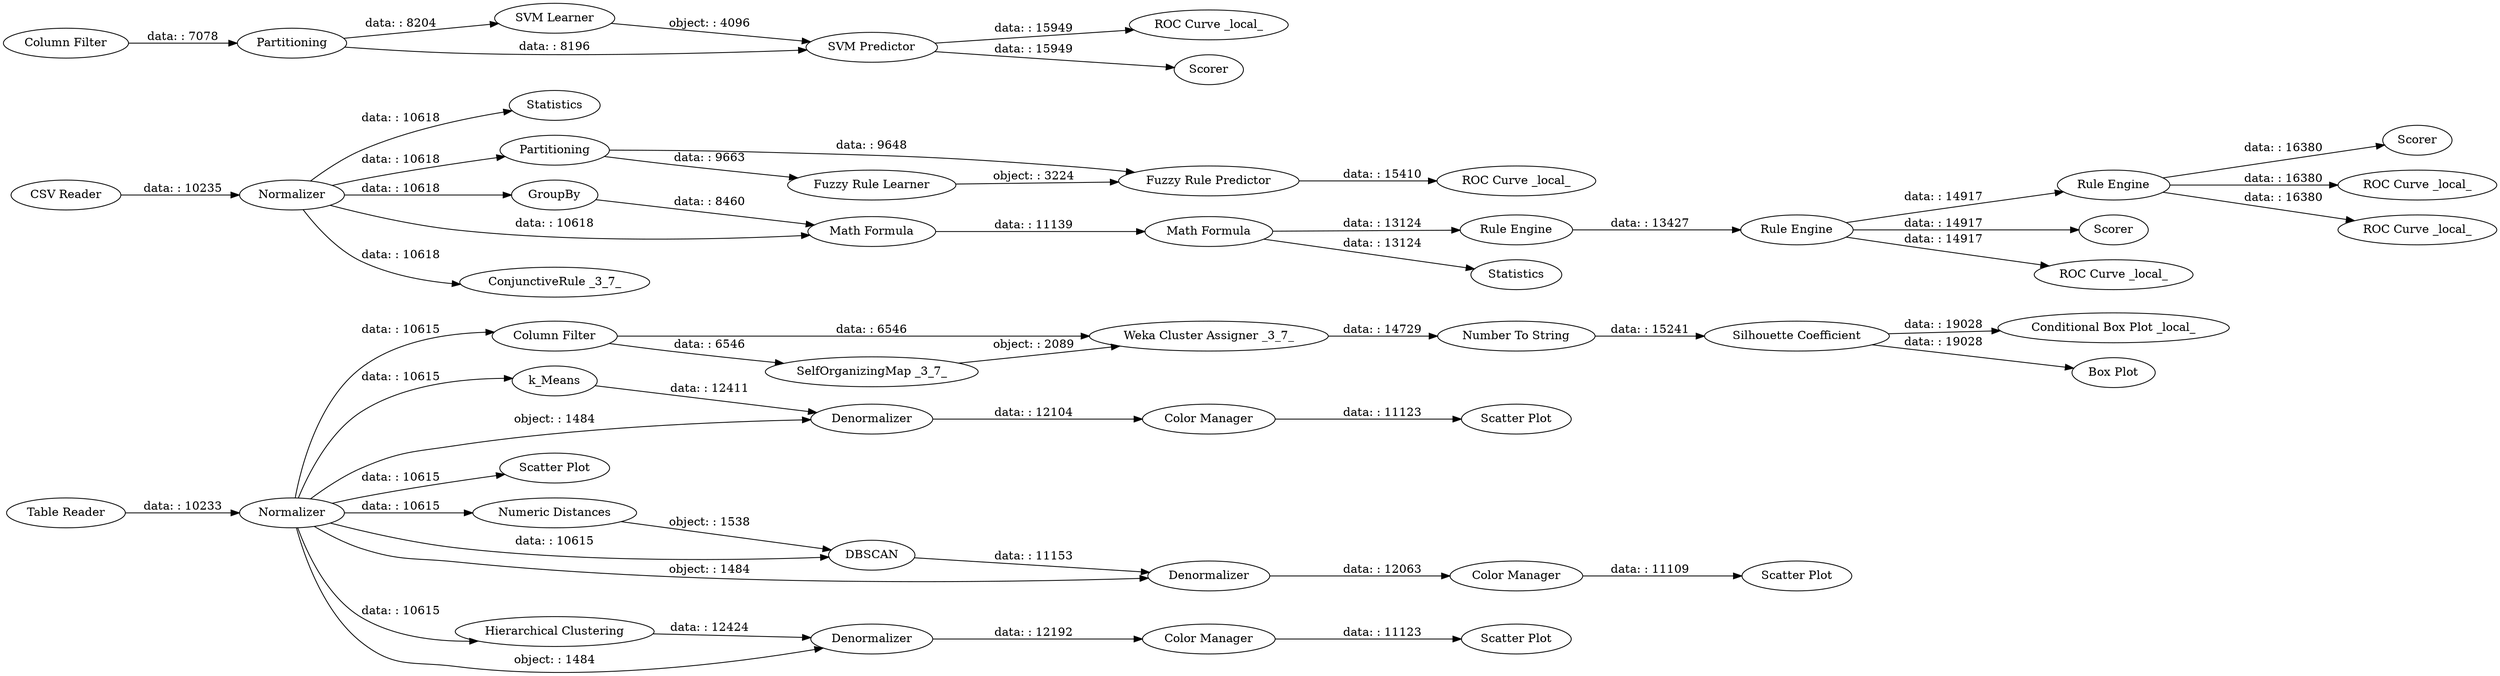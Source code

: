 digraph {
	"-4544162110150353548_141" [label=Denormalizer]
	"-4544162110150353548_147" [label="Scatter Plot"]
	"9112653502459925013_170" [label=Statistics]
	"4866324888140529717_843" [label="Conditional Box Plot _local_"]
	"4866324888140529717_841" [label="Silhouette Coefficient"]
	"-4544162110150353548_1" [label="Table Reader"]
	"-7991616160600421959_176" [label=Scorer]
	"8272131876780158195_156" [label=Normalizer]
	"-6029795397411624803_163" [label=Partitioning]
	"9112653502459925013_164" [label="ROC Curve _local_"]
	"-4544162110150353548_152" [label="Numeric Distances"]
	"-4544162110150353548_155" [label="CSV Reader"]
	"-7991616160600421959_171" [label="Rule Engine"]
	"9112653502459925013_166" [label="SVM Learner"]
	"-4544162110150353548_146" [label="Color Manager"]
	"-7991616160600421959_170" [label="Rule Engine"]
	"9112653502459925013_168" [label="SVM Predictor"]
	"-422201685213089065_849" [label="Column Filter"]
	"-4544162110150353548_154" [label="Scatter Plot"]
	"-4544162110150353548_148" [label=DBSCAN]
	"-4544162110150353548_145" [label=Denormalizer]
	"-4544162110150353548_140" [label=Normalizer]
	"-4544162110150353548_135" [label=k_Means]
	"-4544162110150353548_142" [label="Color Manager"]
	"-4544162110150353548_164" [label=GroupBy]
	"-7991616160600421959_165" [label="Math Formula"]
	"-7991616160600421959_175" [label=Scorer]
	"-7991616160600421959_169" [label=Statistics]
	"9112653502459925013_174" [label=Scorer]
	"-7991616160600421959_168" [label="Rule Engine"]
	"-7991616160600421959_177" [label="ROC Curve _local_"]
	"-6029795397411624803_167" [label="Fuzzy Rule Predictor"]
	"-4544162110150353548_143" [label="Scatter Plot"]
	"-7991616160600421959_179" [label="ROC Curve _local_"]
	"-4544162110150353548_163" [label="ConjunctiveRule _3_7_"]
	"-4544162110150353548_149" [label=Denormalizer]
	"-7991616160600421959_166" [label="Math Formula"]
	"-6029795397411624803_169" [label="ROC Curve _local_"]
	"-4544162110150353548_151" [label="Scatter Plot"]
	"-4544162110150353548_144" [label="Hierarchical Clustering"]
	"9112653502459925013_163" [label=Partitioning]
	"9112653502459925013_171" [label="Column Filter"]
	"-7991616160600421959_178" [label="ROC Curve _local_"]
	"4866324888140529717_844" [label="Number To String"]
	"4866324888140529717_842" [label="Box Plot"]
	"-4544162110150353548_150" [label="Color Manager"]
	"-6029795397411624803_168" [label="Fuzzy Rule Learner"]
	"-422201685213089065_848" [label="SelfOrganizingMap _3_7_"]
	"-422201685213089065_851" [label="Weka Cluster Assigner _3_7_"]
	"-4544162110150353548_148" -> "-4544162110150353548_149" [label="data: : 11153"]
	"-4544162110150353548_140" -> "-4544162110150353548_152" [label="data: : 10615"]
	"-4544162110150353548_146" -> "-4544162110150353548_147" [label="data: : 11123"]
	"-6029795397411624803_163" -> "-6029795397411624803_167" [label="data: : 9648"]
	"-4544162110150353548_140" -> "-4544162110150353548_149" [label="object: : 1484"]
	"9112653502459925013_166" -> "9112653502459925013_168" [label="object: : 4096"]
	"-6029795397411624803_163" -> "-6029795397411624803_168" [label="data: : 9663"]
	"-4544162110150353548_141" -> "-4544162110150353548_142" [label="data: : 12104"]
	"-4544162110150353548_140" -> "-4544162110150353548_145" [label="object: : 1484"]
	"-7991616160600421959_170" -> "-7991616160600421959_178" [label="data: : 16380"]
	"-4544162110150353548_142" -> "-4544162110150353548_143" [label="data: : 11123"]
	"8272131876780158195_156" -> "-4544162110150353548_164" [label="data: : 10618"]
	"9112653502459925013_163" -> "9112653502459925013_166" [label="data: : 8204"]
	"9112653502459925013_171" -> "9112653502459925013_163" [label="data: : 7078"]
	"-7991616160600421959_166" -> "-7991616160600421959_171" [label="data: : 13124"]
	"-7991616160600421959_166" -> "-7991616160600421959_169" [label="data: : 13124"]
	"-4544162110150353548_155" -> "8272131876780158195_156" [label="data: : 10235"]
	"-4544162110150353548_140" -> "-4544162110150353548_144" [label="data: : 10615"]
	"-4544162110150353548_145" -> "-4544162110150353548_146" [label="data: : 12192"]
	"-7991616160600421959_168" -> "-7991616160600421959_170" [label="data: : 14917"]
	"4866324888140529717_841" -> "4866324888140529717_843" [label="data: : 19028"]
	"-7991616160600421959_165" -> "-7991616160600421959_166" [label="data: : 11139"]
	"8272131876780158195_156" -> "-6029795397411624803_163" [label="data: : 10618"]
	"-7991616160600421959_170" -> "-7991616160600421959_179" [label="data: : 16380"]
	"-4544162110150353548_144" -> "-4544162110150353548_145" [label="data: : 12424"]
	"-7991616160600421959_170" -> "-7991616160600421959_176" [label="data: : 16380"]
	"-422201685213089065_848" -> "-422201685213089065_851" [label="object: : 2089"]
	"-4544162110150353548_140" -> "-4544162110150353548_135" [label="data: : 10615"]
	"9112653502459925013_168" -> "9112653502459925013_174" [label="data: : 15949"]
	"-4544162110150353548_1" -> "-4544162110150353548_140" [label="data: : 10233"]
	"-4544162110150353548_164" -> "-7991616160600421959_165" [label="data: : 8460"]
	"9112653502459925013_163" -> "9112653502459925013_168" [label="data: : 8196"]
	"-4544162110150353548_135" -> "-4544162110150353548_141" [label="data: : 12411"]
	"-4544162110150353548_152" -> "-4544162110150353548_148" [label="object: : 1538"]
	"-7991616160600421959_168" -> "-7991616160600421959_177" [label="data: : 14917"]
	"4866324888140529717_841" -> "4866324888140529717_842" [label="data: : 19028"]
	"-4544162110150353548_140" -> "-422201685213089065_849" [label="data: : 10615"]
	"-7991616160600421959_171" -> "-7991616160600421959_168" [label="data: : 13427"]
	"9112653502459925013_168" -> "9112653502459925013_164" [label="data: : 15949"]
	"4866324888140529717_844" -> "4866324888140529717_841" [label="data: : 15241"]
	"-6029795397411624803_168" -> "-6029795397411624803_167" [label="object: : 3224"]
	"-4544162110150353548_149" -> "-4544162110150353548_150" [label="data: : 12063"]
	"-4544162110150353548_140" -> "-4544162110150353548_141" [label="object: : 1484"]
	"-4544162110150353548_140" -> "-4544162110150353548_148" [label="data: : 10615"]
	"-4544162110150353548_150" -> "-4544162110150353548_151" [label="data: : 11109"]
	"-422201685213089065_849" -> "-422201685213089065_848" [label="data: : 6546"]
	"8272131876780158195_156" -> "9112653502459925013_170" [label="data: : 10618"]
	"-4544162110150353548_140" -> "-4544162110150353548_154" [label="data: : 10615"]
	"8272131876780158195_156" -> "-4544162110150353548_163" [label="data: : 10618"]
	"-7991616160600421959_168" -> "-7991616160600421959_175" [label="data: : 14917"]
	"-422201685213089065_851" -> "4866324888140529717_844" [label="data: : 14729"]
	"-6029795397411624803_167" -> "-6029795397411624803_169" [label="data: : 15410"]
	"-422201685213089065_849" -> "-422201685213089065_851" [label="data: : 6546"]
	"8272131876780158195_156" -> "-7991616160600421959_165" [label="data: : 10618"]
	rankdir=LR
}
